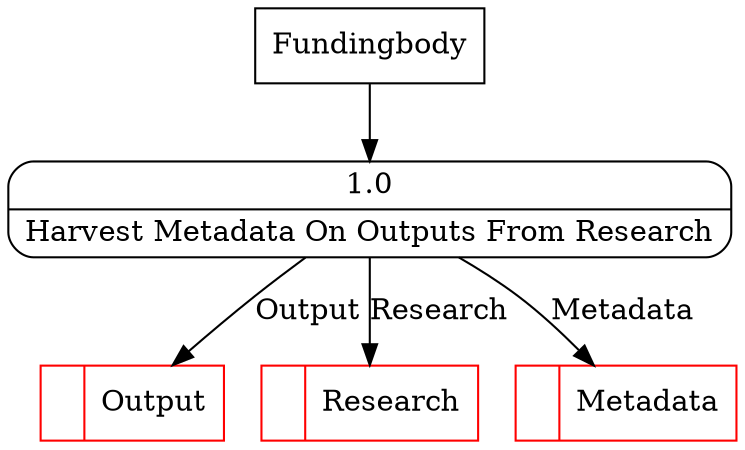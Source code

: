 digraph dfd2{ 
node[shape=record]
200 [label="<f0>  |<f1> Output " color=red];
201 [label="<f0>  |<f1> Research " color=red];
202 [label="<f0>  |<f1> Metadata " color=red];
203 [label="Fundingbody" shape=box];
204 [label="{<f0> 1.0|<f1> Harvest Metadata On Outputs From Research }" shape=Mrecord];
203 -> 204
204 -> 202 [label="Metadata"]
204 -> 200 [label="Output"]
204 -> 201 [label="Research"]
}